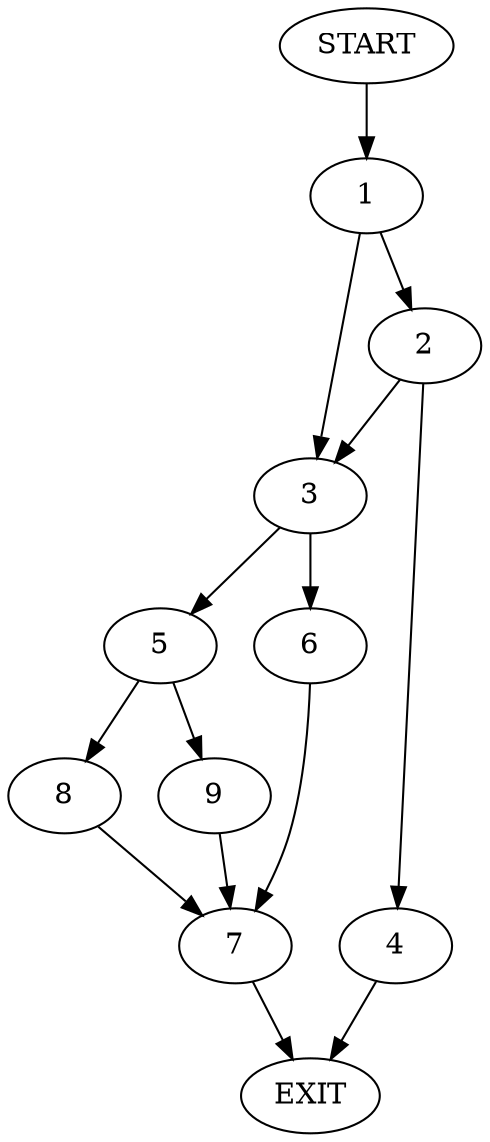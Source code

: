 digraph {
0 [label="START"]
10 [label="EXIT"]
0 -> 1
1 -> 2
1 -> 3
2 -> 4
2 -> 3
3 -> 5
3 -> 6
4 -> 10
6 -> 7
5 -> 8
5 -> 9
7 -> 10
9 -> 7
8 -> 7
}
